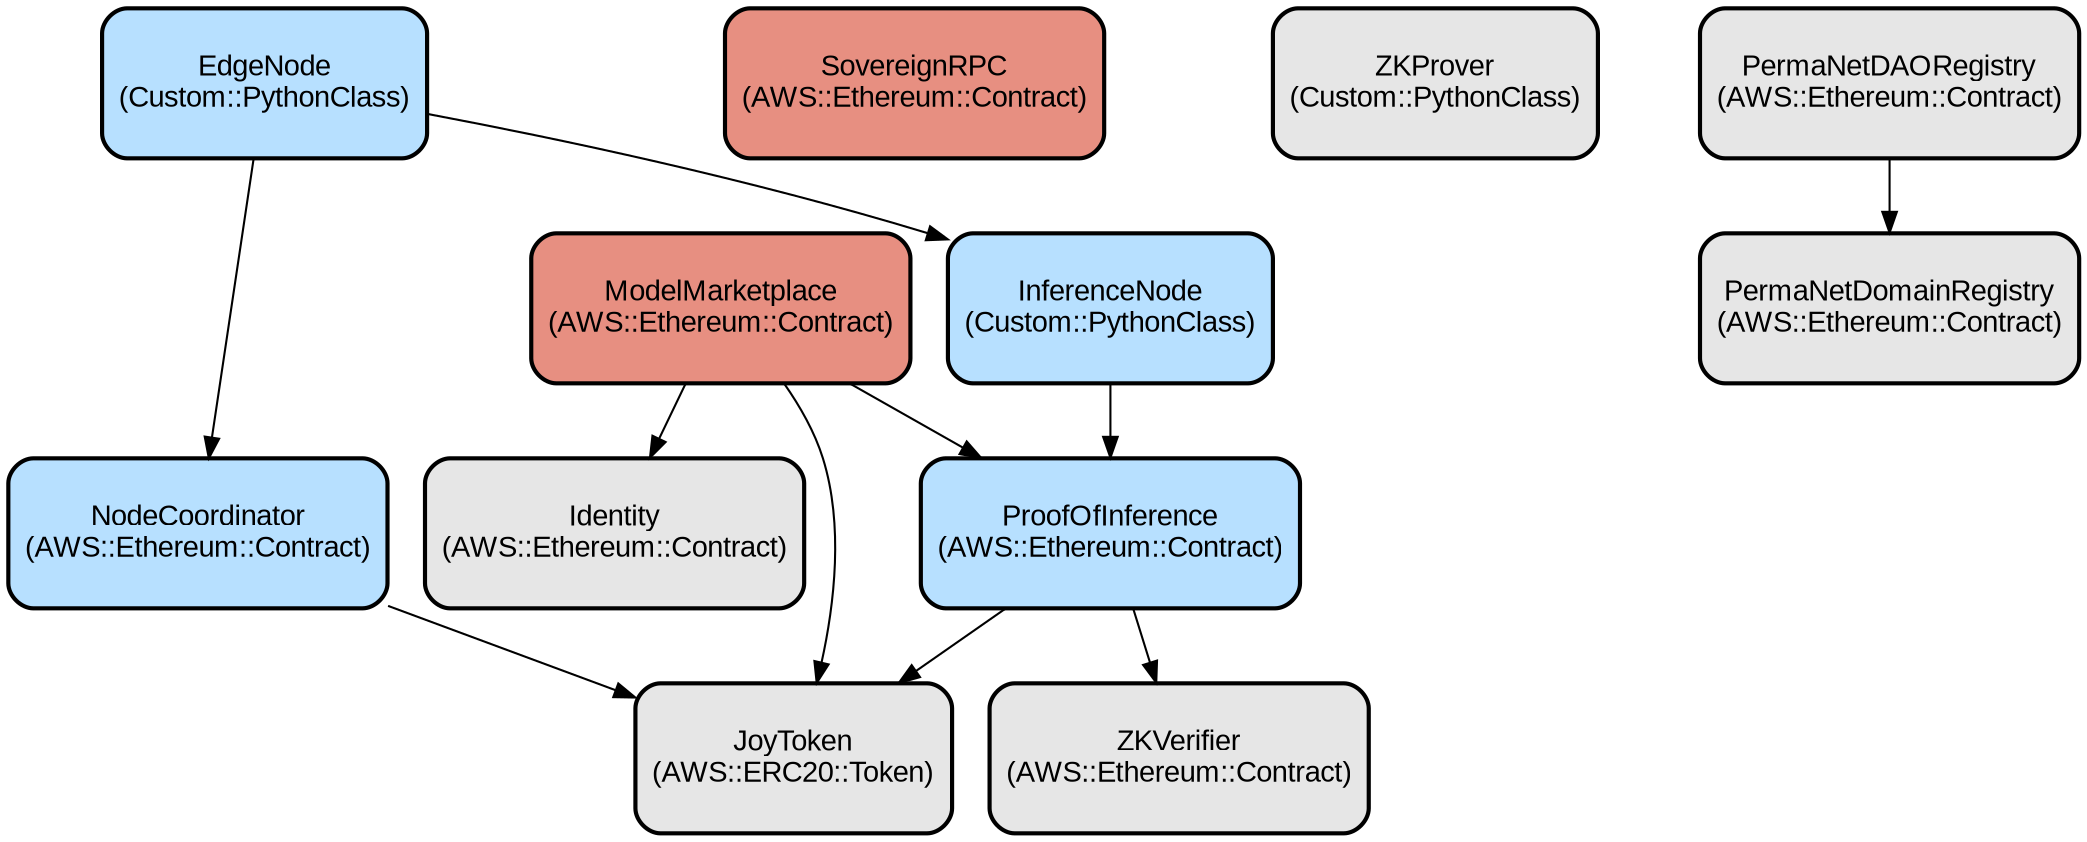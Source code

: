 digraph INFRA {
  node [ color = "black", fillcolor = "#E6E6E6", height =1, style = "filled,bold,rounded", fontname = "Arial" ];
  "JoyToken" [ label = "JoyToken
(AWS::ERC20::Token)", shape =rectangle ];
  "Identity" [ label = "Identity
(AWS::Ethereum::Contract)", shape =rectangle ];
  "ZKVerifier" [ label = "ZKVerifier
(AWS::Ethereum::Contract)", shape =rectangle ];
  "ProofOfInference" [ label = "ProofOfInference
(AWS::Ethereum::Contract)", shape =rectangle, fillcolor = "#B7E0FF" ];
  "ModelMarketplace" [ label = "ModelMarketplace
(AWS::Ethereum::Contract)", shape =rectangle, fillcolor = "#E78F81" ];
  "NodeCoordinator" [ label = "NodeCoordinator
(AWS::Ethereum::Contract)", shape =rectangle, fillcolor = "#B7E0FF" ];
  "SovereignRPC" [ label = "SovereignRPC
(AWS::Ethereum::Contract)", shape =rectangle, fillcolor = "#E78F81" ];
  "InferenceNode" [ label = "InferenceNode
(Custom::PythonClass)", shape =rectangle, fillcolor = "#B7E0FF" ];
  "EdgeNode" [ label = "EdgeNode
(Custom::PythonClass)", shape =rectangle, fillcolor = "#B7E0FF" ];
  "ZKProver" [ label = "ZKProver
(Custom::PythonClass)", shape =rectangle ];
  "PermaNetDAORegistry" [ label = "PermaNetDAORegistry
(AWS::Ethereum::Contract)", shape =rectangle ];
  "PermaNetDomainRegistry" [ label = "PermaNetDomainRegistry
(AWS::Ethereum::Contract)", shape =rectangle ];
  "ProofOfInference" -> "ZKVerifier";
  "ProofOfInference" -> "JoyToken";
  "ModelMarketplace" -> "JoyToken";
  "ModelMarketplace" -> "ProofOfInference";
  "ModelMarketplace" -> "Identity";
  "NodeCoordinator" -> "JoyToken";
  "InferenceNode" -> "ProofOfInference";
  "EdgeNode" -> "NodeCoordinator";
  "EdgeNode" -> "InferenceNode";
  "PermaNetDAORegistry" -> "PermaNetDomainRegistry";
}
